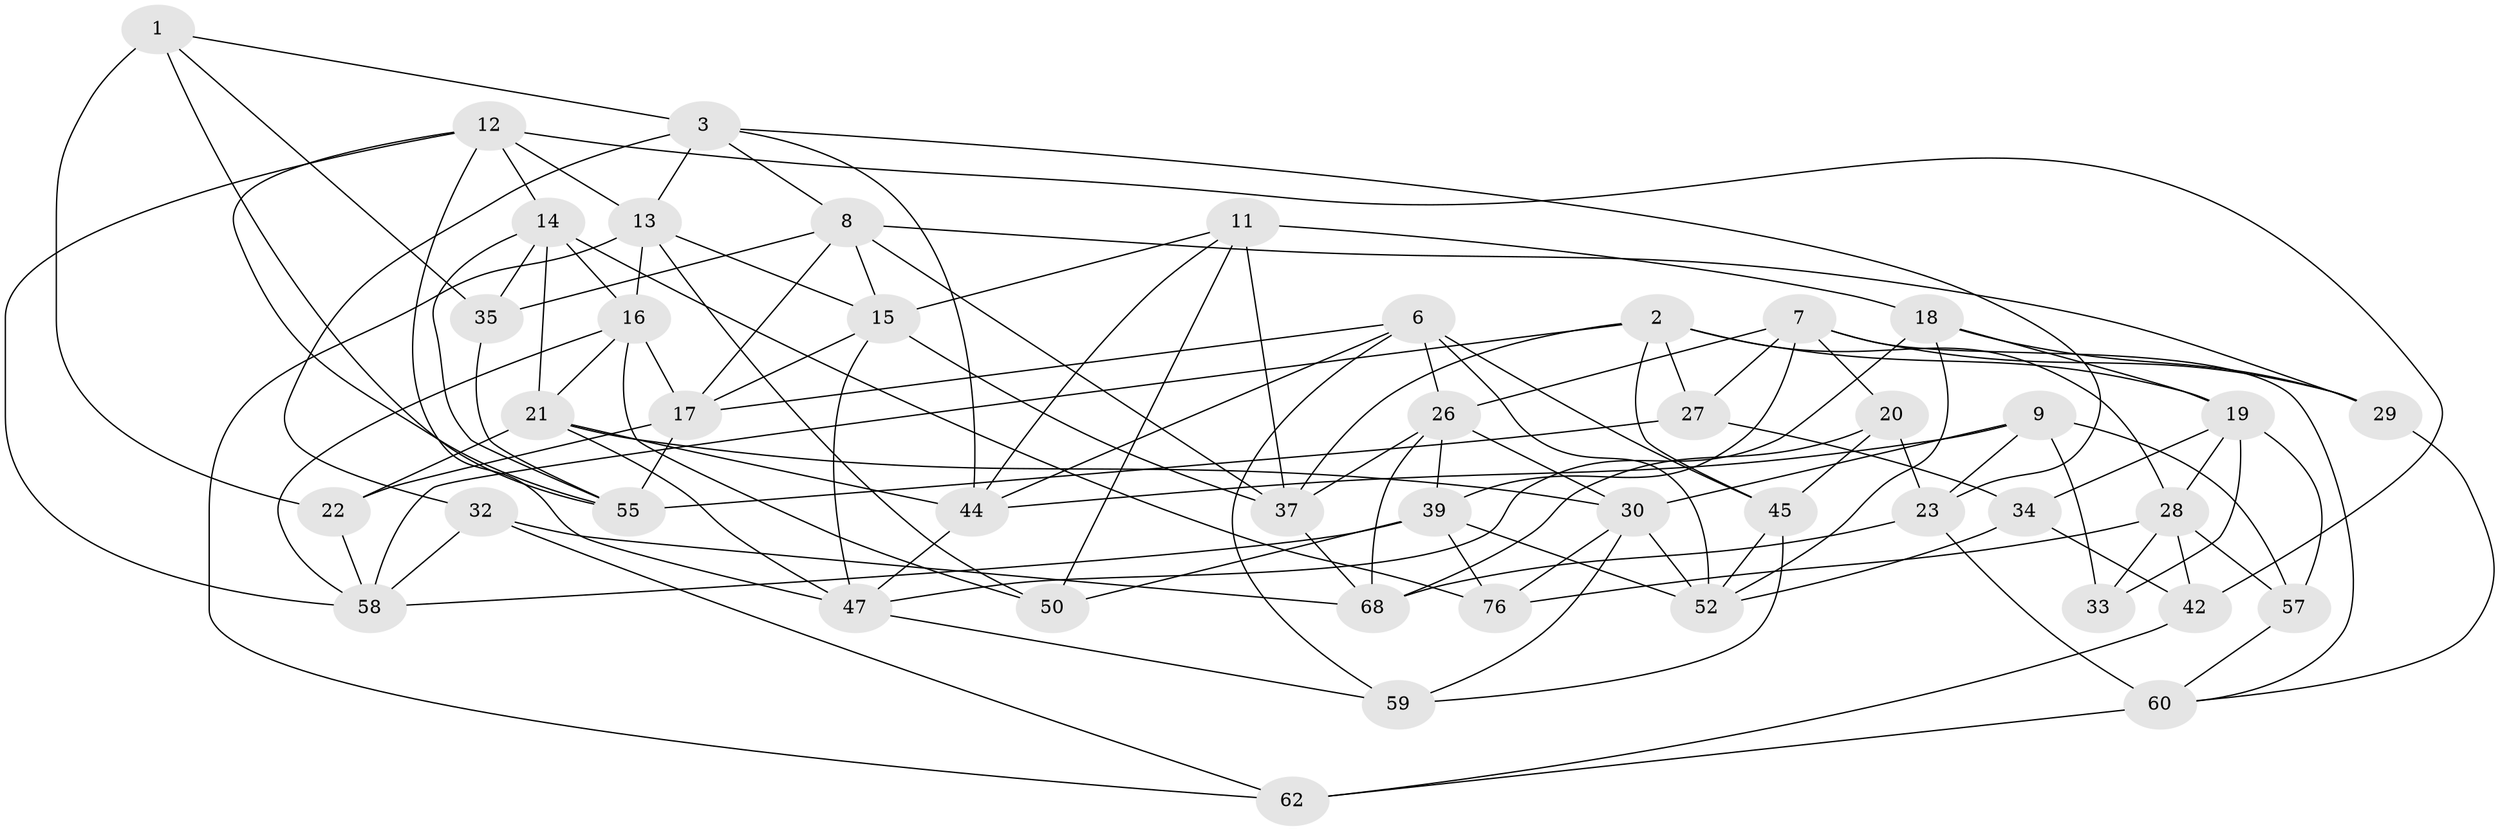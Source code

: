// original degree distribution, {4: 1.0}
// Generated by graph-tools (version 1.1) at 2025/11/02/27/25 16:11:44]
// undirected, 45 vertices, 116 edges
graph export_dot {
graph [start="1"]
  node [color=gray90,style=filled];
  1;
  2 [super="+5"];
  3 [super="+4"];
  6 [super="+71"];
  7 [super="+24"];
  8 [super="+10"];
  9 [super="+41"];
  11 [super="+36"];
  12 [super="+49"];
  13 [super="+74"];
  14 [super="+25"];
  15 [super="+67"];
  16 [super="+73"];
  17 [super="+46"];
  18 [super="+43"];
  19 [super="+56"];
  20 [super="+38"];
  21 [super="+75"];
  22;
  23 [super="+53"];
  26 [super="+40"];
  27;
  28 [super="+31"];
  29;
  30 [super="+48"];
  32;
  33;
  34;
  35;
  37 [super="+61"];
  39 [super="+51"];
  42;
  44 [super="+64"];
  45 [super="+66"];
  47 [super="+65"];
  50;
  52 [super="+54"];
  55 [super="+63"];
  57;
  58 [super="+72"];
  59;
  60 [super="+70"];
  62;
  68 [super="+69"];
  76;
  1 -- 3;
  1 -- 22;
  1 -- 35;
  1 -- 55;
  2 -- 27;
  2 -- 58;
  2 -- 19;
  2 -- 45;
  2 -- 28;
  2 -- 37;
  3 -- 13;
  3 -- 44;
  3 -- 32;
  3 -- 23;
  3 -- 8;
  6 -- 44;
  6 -- 59;
  6 -- 45;
  6 -- 26;
  6 -- 52;
  6 -- 17;
  7 -- 29;
  7 -- 27;
  7 -- 20;
  7 -- 26;
  7 -- 60;
  7 -- 39;
  8 -- 17;
  8 -- 37;
  8 -- 35;
  8 -- 29;
  8 -- 15;
  9 -- 33 [weight=2];
  9 -- 57;
  9 -- 30;
  9 -- 44;
  9 -- 23;
  11 -- 15;
  11 -- 44;
  11 -- 37;
  11 -- 18 [weight=2];
  11 -- 50;
  12 -- 42;
  12 -- 14;
  12 -- 47;
  12 -- 58;
  12 -- 13;
  12 -- 55;
  13 -- 62;
  13 -- 15;
  13 -- 16;
  13 -- 50;
  14 -- 35;
  14 -- 21;
  14 -- 16;
  14 -- 76;
  14 -- 55;
  15 -- 17;
  15 -- 37;
  15 -- 47;
  16 -- 17;
  16 -- 21;
  16 -- 50;
  16 -- 58;
  17 -- 22;
  17 -- 55;
  18 -- 29;
  18 -- 52;
  18 -- 47;
  18 -- 19;
  19 -- 57;
  19 -- 34;
  19 -- 33;
  19 -- 28;
  20 -- 45 [weight=2];
  20 -- 68 [weight=2];
  20 -- 23;
  21 -- 44;
  21 -- 30;
  21 -- 22;
  21 -- 47;
  22 -- 58;
  23 -- 60 [weight=2];
  23 -- 68;
  26 -- 39;
  26 -- 30;
  26 -- 37;
  26 -- 68;
  27 -- 55;
  27 -- 34;
  28 -- 33;
  28 -- 42;
  28 -- 57;
  28 -- 76;
  29 -- 60;
  30 -- 59;
  30 -- 76;
  30 -- 52;
  32 -- 62;
  32 -- 68;
  32 -- 58;
  34 -- 42;
  34 -- 52;
  35 -- 55;
  37 -- 68;
  39 -- 76;
  39 -- 50;
  39 -- 58;
  39 -- 52;
  42 -- 62;
  44 -- 47;
  45 -- 59;
  45 -- 52;
  47 -- 59;
  57 -- 60;
  60 -- 62;
}
